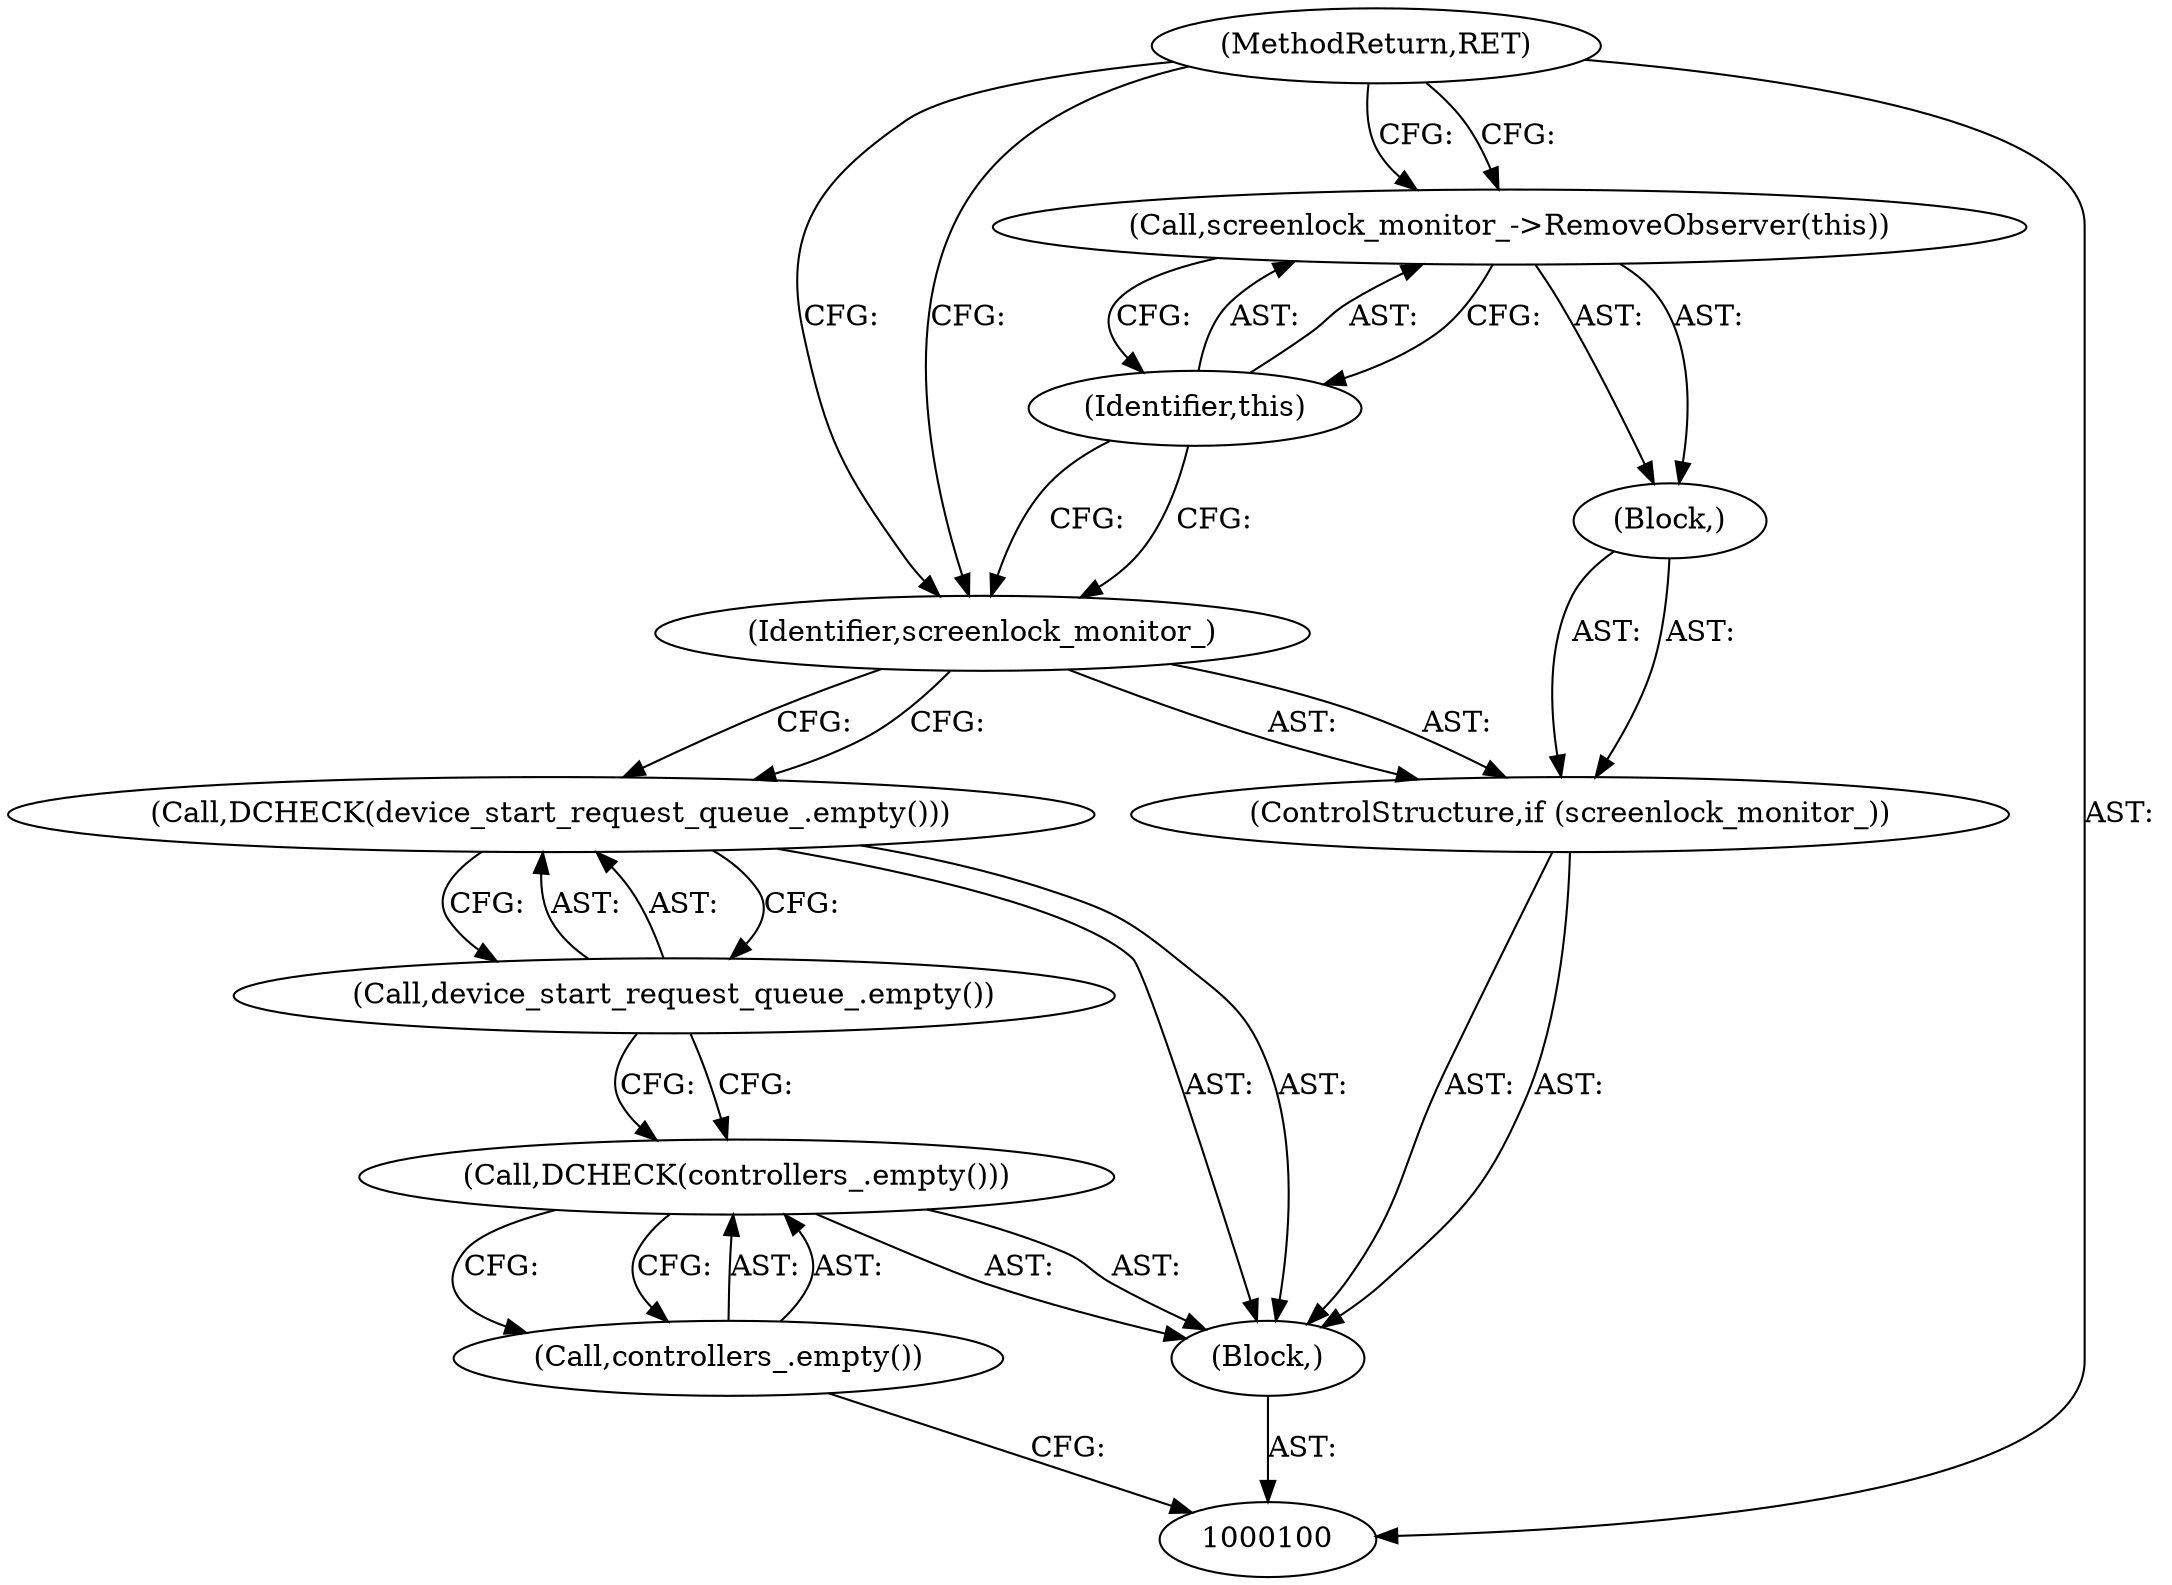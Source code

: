 digraph "1_Chrome_971548cdca2d4c0a6fedd3db0c94372c2a27eac3_18" {
"1000111" [label="(MethodReturn,RET)"];
"1000101" [label="(Block,)"];
"1000102" [label="(Call,DCHECK(controllers_.empty()))"];
"1000103" [label="(Call,controllers_.empty())"];
"1000105" [label="(Call,device_start_request_queue_.empty())"];
"1000104" [label="(Call,DCHECK(device_start_request_queue_.empty()))"];
"1000108" [label="(Block,)"];
"1000106" [label="(ControlStructure,if (screenlock_monitor_))"];
"1000107" [label="(Identifier,screenlock_monitor_)"];
"1000110" [label="(Identifier,this)"];
"1000109" [label="(Call,screenlock_monitor_->RemoveObserver(this))"];
"1000111" -> "1000100"  [label="AST: "];
"1000111" -> "1000109"  [label="CFG: "];
"1000111" -> "1000107"  [label="CFG: "];
"1000101" -> "1000100"  [label="AST: "];
"1000102" -> "1000101"  [label="AST: "];
"1000104" -> "1000101"  [label="AST: "];
"1000106" -> "1000101"  [label="AST: "];
"1000102" -> "1000101"  [label="AST: "];
"1000102" -> "1000103"  [label="CFG: "];
"1000103" -> "1000102"  [label="AST: "];
"1000105" -> "1000102"  [label="CFG: "];
"1000103" -> "1000102"  [label="AST: "];
"1000103" -> "1000100"  [label="CFG: "];
"1000102" -> "1000103"  [label="CFG: "];
"1000105" -> "1000104"  [label="AST: "];
"1000105" -> "1000102"  [label="CFG: "];
"1000104" -> "1000105"  [label="CFG: "];
"1000104" -> "1000101"  [label="AST: "];
"1000104" -> "1000105"  [label="CFG: "];
"1000105" -> "1000104"  [label="AST: "];
"1000107" -> "1000104"  [label="CFG: "];
"1000108" -> "1000106"  [label="AST: "];
"1000109" -> "1000108"  [label="AST: "];
"1000106" -> "1000101"  [label="AST: "];
"1000107" -> "1000106"  [label="AST: "];
"1000108" -> "1000106"  [label="AST: "];
"1000107" -> "1000106"  [label="AST: "];
"1000107" -> "1000104"  [label="CFG: "];
"1000110" -> "1000107"  [label="CFG: "];
"1000111" -> "1000107"  [label="CFG: "];
"1000110" -> "1000109"  [label="AST: "];
"1000110" -> "1000107"  [label="CFG: "];
"1000109" -> "1000110"  [label="CFG: "];
"1000109" -> "1000108"  [label="AST: "];
"1000109" -> "1000110"  [label="CFG: "];
"1000110" -> "1000109"  [label="AST: "];
"1000111" -> "1000109"  [label="CFG: "];
}
